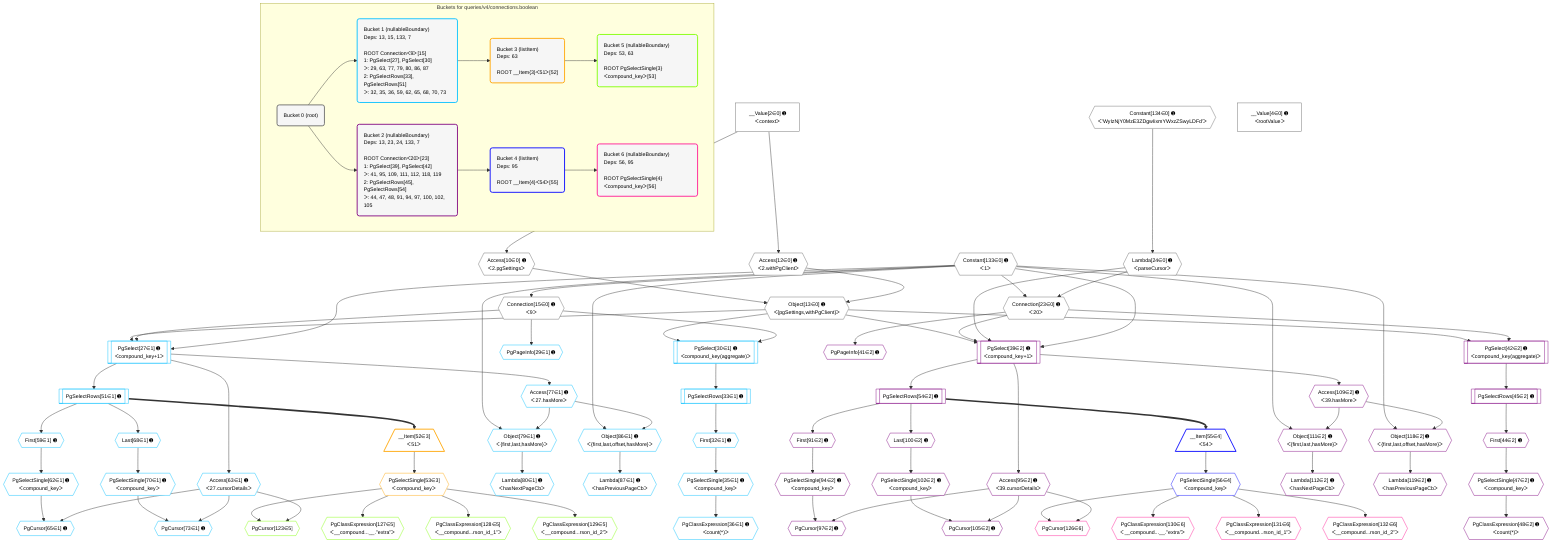%%{init: {'themeVariables': { 'fontSize': '12px'}}}%%
graph TD
    classDef path fill:#eee,stroke:#000,color:#000
    classDef plan fill:#fff,stroke-width:1px,color:#000
    classDef itemplan fill:#fff,stroke-width:2px,color:#000
    classDef unbatchedplan fill:#dff,stroke-width:1px,color:#000
    classDef sideeffectplan fill:#fcc,stroke-width:2px,color:#000
    classDef bucket fill:#f6f6f6,color:#000,stroke-width:2px,text-align:left

    subgraph "Buckets for queries/v4/connections.boolean"
    Bucket0("Bucket 0 (root)"):::bucket
    Bucket1("Bucket 1 (nullableBoundary)<br />Deps: 13, 15, 133, 7<br /><br />ROOT Connectionᐸ9ᐳ[15]<br />1: PgSelect[27], PgSelect[30]<br />ᐳ: 29, 63, 77, 79, 80, 86, 87<br />2: PgSelectRows[33], PgSelectRows[51]<br />ᐳ: 32, 35, 36, 59, 62, 65, 68, 70, 73"):::bucket
    Bucket2("Bucket 2 (nullableBoundary)<br />Deps: 13, 23, 24, 133, 7<br /><br />ROOT Connectionᐸ20ᐳ[23]<br />1: PgSelect[39], PgSelect[42]<br />ᐳ: 41, 95, 109, 111, 112, 118, 119<br />2: PgSelectRows[45], PgSelectRows[54]<br />ᐳ: 44, 47, 48, 91, 94, 97, 100, 102, 105"):::bucket
    Bucket3("Bucket 3 (listItem)<br />Deps: 63<br /><br />ROOT __Item{3}ᐸ51ᐳ[52]"):::bucket
    Bucket4("Bucket 4 (listItem)<br />Deps: 95<br /><br />ROOT __Item{4}ᐸ54ᐳ[55]"):::bucket
    Bucket5("Bucket 5 (nullableBoundary)<br />Deps: 53, 63<br /><br />ROOT PgSelectSingle{3}ᐸcompound_keyᐳ[53]"):::bucket
    Bucket6("Bucket 6 (nullableBoundary)<br />Deps: 56, 95<br /><br />ROOT PgSelectSingle{4}ᐸcompound_keyᐳ[56]"):::bucket
    end
    Bucket0 --> Bucket1 & Bucket2
    Bucket1 --> Bucket3
    Bucket2 --> Bucket4
    Bucket3 --> Bucket5
    Bucket4 --> Bucket6

    %% plan dependencies
    Object13{{"Object[13∈0] ➊<br />ᐸ{pgSettings,withPgClient}ᐳ"}}:::plan
    Access10{{"Access[10∈0] ➊<br />ᐸ2.pgSettingsᐳ"}}:::plan
    Access12{{"Access[12∈0] ➊<br />ᐸ2.withPgClientᐳ"}}:::plan
    Access10 & Access12 --> Object13
    Connection23{{"Connection[23∈0] ➊<br />ᐸ20ᐳ"}}:::plan
    Constant133{{"Constant[133∈0] ➊<br />ᐸ1ᐳ"}}:::plan
    Lambda24{{"Lambda[24∈0] ➊<br />ᐸparseCursorᐳ"}}:::plan
    Constant133 & Lambda24 --> Connection23
    __Value2["__Value[2∈0] ➊<br />ᐸcontextᐳ"]:::plan
    __Value2 --> Access10
    __Value2 --> Access12
    Connection15{{"Connection[15∈0] ➊<br />ᐸ9ᐳ"}}:::plan
    Constant133 --> Connection15
    Constant134{{"Constant[134∈0] ➊<br />ᐸ'WyIzNjY0MzE3ZDgwIixmYWxzZSwyLDFd'ᐳ"}}:::plan
    Constant134 --> Lambda24
    __Value4["__Value[4∈0] ➊<br />ᐸrootValueᐳ"]:::plan
    Object86{{"Object[86∈1] ➊<br />ᐸ{first,last,offset,hasMore}ᐳ"}}:::plan
    Access77{{"Access[77∈1] ➊<br />ᐸ27.hasMoreᐳ"}}:::plan
    Constant133 & Access77 --> Object86
    PgSelect27[["PgSelect[27∈1] ➊<br />ᐸcompound_key+1ᐳ"]]:::plan
    Object13 & Connection15 & Constant133 --> PgSelect27
    Object79{{"Object[79∈1] ➊<br />ᐸ{first,last,hasMore}ᐳ"}}:::plan
    Constant133 & Access77 --> Object79
    PgSelect30[["PgSelect[30∈1] ➊<br />ᐸcompound_key(aggregate)ᐳ"]]:::plan
    Object13 & Connection15 --> PgSelect30
    PgCursor65{{"PgCursor[65∈1] ➊"}}:::plan
    PgSelectSingle62{{"PgSelectSingle[62∈1] ➊<br />ᐸcompound_keyᐳ"}}:::plan
    Access63{{"Access[63∈1] ➊<br />ᐸ27.cursorDetailsᐳ"}}:::plan
    PgSelectSingle62 & Access63 --> PgCursor65
    PgCursor73{{"PgCursor[73∈1] ➊"}}:::plan
    PgSelectSingle70{{"PgSelectSingle[70∈1] ➊<br />ᐸcompound_keyᐳ"}}:::plan
    PgSelectSingle70 & Access63 --> PgCursor73
    PgPageInfo29{{"PgPageInfo[29∈1] ➊"}}:::plan
    Connection15 --> PgPageInfo29
    First32{{"First[32∈1] ➊"}}:::plan
    PgSelectRows33[["PgSelectRows[33∈1] ➊"]]:::plan
    PgSelectRows33 --> First32
    PgSelect30 --> PgSelectRows33
    PgSelectSingle35{{"PgSelectSingle[35∈1] ➊<br />ᐸcompound_keyᐳ"}}:::plan
    First32 --> PgSelectSingle35
    PgClassExpression36{{"PgClassExpression[36∈1] ➊<br />ᐸcount(*)ᐳ"}}:::plan
    PgSelectSingle35 --> PgClassExpression36
    PgSelectRows51[["PgSelectRows[51∈1] ➊"]]:::plan
    PgSelect27 --> PgSelectRows51
    First59{{"First[59∈1] ➊"}}:::plan
    PgSelectRows51 --> First59
    First59 --> PgSelectSingle62
    PgSelect27 --> Access63
    Last68{{"Last[68∈1] ➊"}}:::plan
    PgSelectRows51 --> Last68
    Last68 --> PgSelectSingle70
    PgSelect27 --> Access77
    Lambda80{{"Lambda[80∈1] ➊<br />ᐸhasNextPageCbᐳ"}}:::plan
    Object79 --> Lambda80
    Lambda87{{"Lambda[87∈1] ➊<br />ᐸhasPreviousPageCbᐳ"}}:::plan
    Object86 --> Lambda87
    __Item52[/"__Item[52∈3]<br />ᐸ51ᐳ"\]:::itemplan
    PgSelectRows51 ==> __Item52
    PgSelectSingle53{{"PgSelectSingle[53∈3]<br />ᐸcompound_keyᐳ"}}:::plan
    __Item52 --> PgSelectSingle53
    PgCursor123{{"PgCursor[123∈5]"}}:::plan
    PgSelectSingle53 & Access63 --> PgCursor123
    PgClassExpression127{{"PgClassExpression[127∈5]<br />ᐸ__compound...__.”extra”ᐳ"}}:::plan
    PgSelectSingle53 --> PgClassExpression127
    PgClassExpression128{{"PgClassExpression[128∈5]<br />ᐸ__compound...rson_id_1”ᐳ"}}:::plan
    PgSelectSingle53 --> PgClassExpression128
    PgClassExpression129{{"PgClassExpression[129∈5]<br />ᐸ__compound...rson_id_2”ᐳ"}}:::plan
    PgSelectSingle53 --> PgClassExpression129
    PgSelect39[["PgSelect[39∈2] ➊<br />ᐸcompound_key+1ᐳ"]]:::plan
    Object13 & Connection23 & Lambda24 & Constant133 --> PgSelect39
    Object118{{"Object[118∈2] ➊<br />ᐸ{first,last,offset,hasMore}ᐳ"}}:::plan
    Access109{{"Access[109∈2] ➊<br />ᐸ39.hasMoreᐳ"}}:::plan
    Constant133 & Access109 --> Object118
    Object111{{"Object[111∈2] ➊<br />ᐸ{first,last,hasMore}ᐳ"}}:::plan
    Constant133 & Access109 --> Object111
    PgSelect42[["PgSelect[42∈2] ➊<br />ᐸcompound_key(aggregate)ᐳ"]]:::plan
    Object13 & Connection23 --> PgSelect42
    PgCursor97{{"PgCursor[97∈2] ➊"}}:::plan
    PgSelectSingle94{{"PgSelectSingle[94∈2] ➊<br />ᐸcompound_keyᐳ"}}:::plan
    Access95{{"Access[95∈2] ➊<br />ᐸ39.cursorDetailsᐳ"}}:::plan
    PgSelectSingle94 & Access95 --> PgCursor97
    PgCursor105{{"PgCursor[105∈2] ➊"}}:::plan
    PgSelectSingle102{{"PgSelectSingle[102∈2] ➊<br />ᐸcompound_keyᐳ"}}:::plan
    PgSelectSingle102 & Access95 --> PgCursor105
    PgPageInfo41{{"PgPageInfo[41∈2] ➊"}}:::plan
    Connection23 --> PgPageInfo41
    First44{{"First[44∈2] ➊"}}:::plan
    PgSelectRows45[["PgSelectRows[45∈2] ➊"]]:::plan
    PgSelectRows45 --> First44
    PgSelect42 --> PgSelectRows45
    PgSelectSingle47{{"PgSelectSingle[47∈2] ➊<br />ᐸcompound_keyᐳ"}}:::plan
    First44 --> PgSelectSingle47
    PgClassExpression48{{"PgClassExpression[48∈2] ➊<br />ᐸcount(*)ᐳ"}}:::plan
    PgSelectSingle47 --> PgClassExpression48
    PgSelectRows54[["PgSelectRows[54∈2] ➊"]]:::plan
    PgSelect39 --> PgSelectRows54
    First91{{"First[91∈2] ➊"}}:::plan
    PgSelectRows54 --> First91
    First91 --> PgSelectSingle94
    PgSelect39 --> Access95
    Last100{{"Last[100∈2] ➊"}}:::plan
    PgSelectRows54 --> Last100
    Last100 --> PgSelectSingle102
    PgSelect39 --> Access109
    Lambda112{{"Lambda[112∈2] ➊<br />ᐸhasNextPageCbᐳ"}}:::plan
    Object111 --> Lambda112
    Lambda119{{"Lambda[119∈2] ➊<br />ᐸhasPreviousPageCbᐳ"}}:::plan
    Object118 --> Lambda119
    __Item55[/"__Item[55∈4]<br />ᐸ54ᐳ"\]:::itemplan
    PgSelectRows54 ==> __Item55
    PgSelectSingle56{{"PgSelectSingle[56∈4]<br />ᐸcompound_keyᐳ"}}:::plan
    __Item55 --> PgSelectSingle56
    PgCursor126{{"PgCursor[126∈6]"}}:::plan
    PgSelectSingle56 & Access95 --> PgCursor126
    PgClassExpression130{{"PgClassExpression[130∈6]<br />ᐸ__compound...__.”extra”ᐳ"}}:::plan
    PgSelectSingle56 --> PgClassExpression130
    PgClassExpression131{{"PgClassExpression[131∈6]<br />ᐸ__compound...rson_id_1”ᐳ"}}:::plan
    PgSelectSingle56 --> PgClassExpression131
    PgClassExpression132{{"PgClassExpression[132∈6]<br />ᐸ__compound...rson_id_2”ᐳ"}}:::plan
    PgSelectSingle56 --> PgClassExpression132

    %% define steps
    classDef bucket0 stroke:#696969
    class Bucket0,__Value2,__Value4,Access10,Access12,Object13,Connection15,Connection23,Lambda24,Constant133,Constant134 bucket0
    classDef bucket1 stroke:#00bfff
    class Bucket1,PgSelect27,PgPageInfo29,PgSelect30,First32,PgSelectRows33,PgSelectSingle35,PgClassExpression36,PgSelectRows51,First59,PgSelectSingle62,Access63,PgCursor65,Last68,PgSelectSingle70,PgCursor73,Access77,Object79,Lambda80,Object86,Lambda87 bucket1
    classDef bucket2 stroke:#7f007f
    class Bucket2,PgSelect39,PgPageInfo41,PgSelect42,First44,PgSelectRows45,PgSelectSingle47,PgClassExpression48,PgSelectRows54,First91,PgSelectSingle94,Access95,PgCursor97,Last100,PgSelectSingle102,PgCursor105,Access109,Object111,Lambda112,Object118,Lambda119 bucket2
    classDef bucket3 stroke:#ffa500
    class Bucket3,__Item52,PgSelectSingle53 bucket3
    classDef bucket4 stroke:#0000ff
    class Bucket4,__Item55,PgSelectSingle56 bucket4
    classDef bucket5 stroke:#7fff00
    class Bucket5,PgCursor123,PgClassExpression127,PgClassExpression128,PgClassExpression129 bucket5
    classDef bucket6 stroke:#ff1493
    class Bucket6,PgCursor126,PgClassExpression130,PgClassExpression131,PgClassExpression132 bucket6